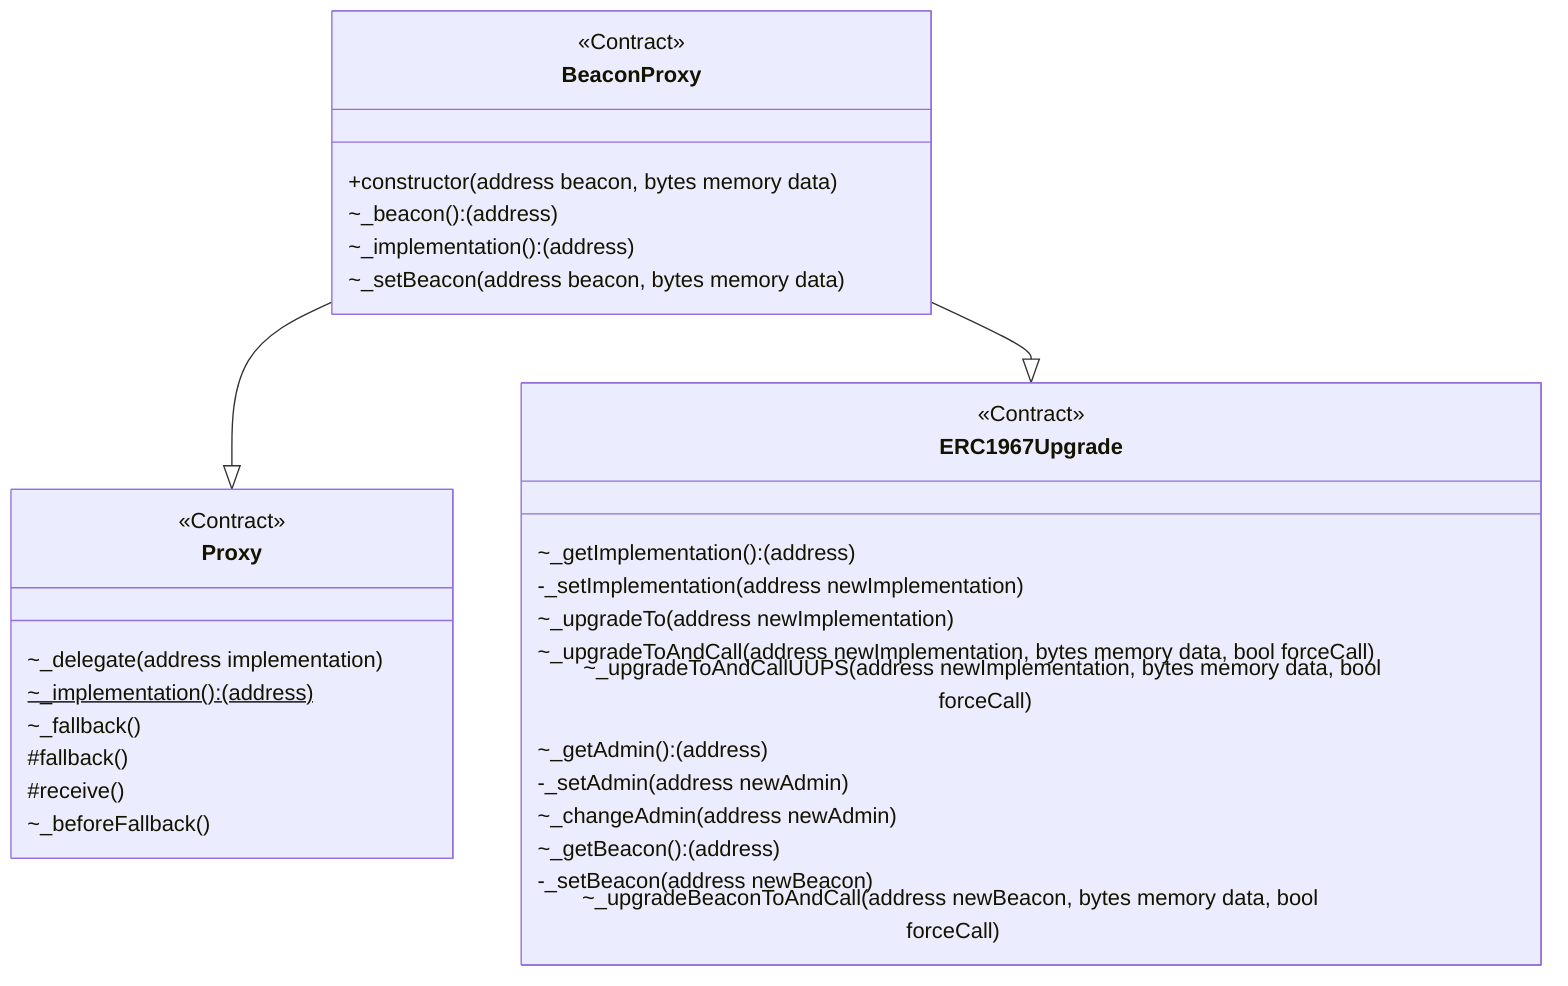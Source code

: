classDiagram
  %% 580:1515:3
  class BeaconProxy {
    <<Contract>>
    +constructor(address beacon, bytes memory data)
    ~_beacon(): (address)
    ~_implementation(): (address)
    ~_setBeacon(address beacon, bytes memory data)
  }
  
  BeaconProxy --|> Proxy
  
  %% 723:2523:2
  class Proxy {
    <<Contract>>
    ~_delegate(address implementation)
    ~_implementation(): (address)$
    ~_fallback()
    #fallback()
    #receive()
    ~_beforeFallback()
  }
  
  BeaconProxy --|> ERC1967Upgrade
  
  %% 529:5984:1
  class ERC1967Upgrade {
    <<Contract>>
    ~_getImplementation(): (address)
    -_setImplementation(address newImplementation)
    ~_upgradeTo(address newImplementation)
    ~_upgradeToAndCall(address newImplementation, bytes memory data, bool forceCall)
    ~_upgradeToAndCallUUPS(address newImplementation, bytes memory data, bool forceCall)
    ~_getAdmin(): (address)
    -_setAdmin(address newAdmin)
    ~_changeAdmin(address newAdmin)
    ~_getBeacon(): (address)
    -_setBeacon(address newBeacon)
    ~_upgradeBeaconToAndCall(address newBeacon, bytes memory data, bool forceCall)
  }